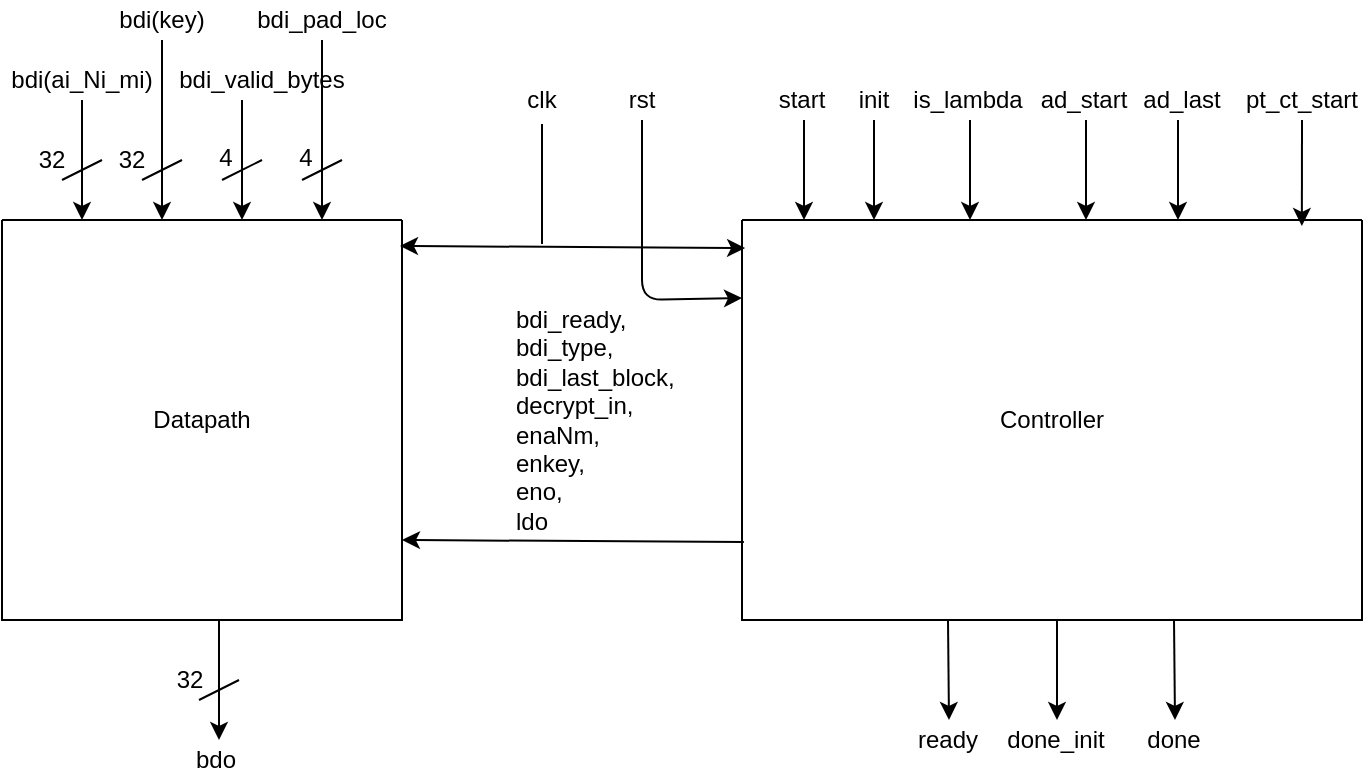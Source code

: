 <mxfile version="15.1.3" type="device"><diagram id="KMKlw7SWMxwpnrBseSM3" name="Page-1"><mxGraphModel dx="852" dy="494" grid="1" gridSize="10" guides="1" tooltips="1" connect="1" arrows="1" fold="1" page="1" pageScale="1" pageWidth="850" pageHeight="1100" math="0" shadow="0"><root><mxCell id="0"/><mxCell id="1" parent="0"/><mxCell id="nDhSzcSx7BfRbhTCjLXv-1" value="" style="swimlane;startSize=0;" parent="1" vertex="1"><mxGeometry x="150" y="160" width="200" height="200" as="geometry"/></mxCell><mxCell id="nDhSzcSx7BfRbhTCjLXv-2" value="Datapath" style="text;html=1;strokeColor=none;fillColor=none;align=center;verticalAlign=middle;whiteSpace=wrap;rounded=0;" parent="1" vertex="1"><mxGeometry x="230" y="250" width="40" height="20" as="geometry"/></mxCell><mxCell id="nDhSzcSx7BfRbhTCjLXv-3" value="" style="swimlane;startSize=0;" parent="1" vertex="1"><mxGeometry x="520" y="160" width="310" height="200" as="geometry"/></mxCell><mxCell id="nDhSzcSx7BfRbhTCjLXv-4" value="Controller" style="text;html=1;strokeColor=none;fillColor=none;align=center;verticalAlign=middle;whiteSpace=wrap;rounded=0;" parent="nDhSzcSx7BfRbhTCjLXv-3" vertex="1"><mxGeometry x="120" y="90" width="70" height="20" as="geometry"/></mxCell><mxCell id="nDhSzcSx7BfRbhTCjLXv-5" value="" style="endArrow=classic;startArrow=classic;html=1;exitX=0.995;exitY=0.065;exitDx=0;exitDy=0;exitPerimeter=0;entryX=0.005;entryY=0.07;entryDx=0;entryDy=0;entryPerimeter=0;" parent="1" source="nDhSzcSx7BfRbhTCjLXv-1" target="nDhSzcSx7BfRbhTCjLXv-3" edge="1"><mxGeometry width="50" height="50" relative="1" as="geometry"><mxPoint x="400" y="280" as="sourcePoint"/><mxPoint x="450" y="230" as="targetPoint"/></mxGeometry></mxCell><mxCell id="nDhSzcSx7BfRbhTCjLXv-6" value="" style="endArrow=none;html=1;" parent="1" edge="1"><mxGeometry width="50" height="50" relative="1" as="geometry"><mxPoint x="420" y="172" as="sourcePoint"/><mxPoint x="420" y="112" as="targetPoint"/></mxGeometry></mxCell><mxCell id="nDhSzcSx7BfRbhTCjLXv-7" value="clk" style="text;html=1;strokeColor=none;fillColor=none;align=center;verticalAlign=middle;whiteSpace=wrap;rounded=0;" parent="1" vertex="1"><mxGeometry x="400" y="90" width="40" height="20" as="geometry"/></mxCell><mxCell id="nDhSzcSx7BfRbhTCjLXv-8" value="" style="endArrow=classic;html=1;" parent="1" edge="1"><mxGeometry width="50" height="50" relative="1" as="geometry"><mxPoint x="470" y="110" as="sourcePoint"/><mxPoint x="520" y="199" as="targetPoint"/><Array as="points"><mxPoint x="470" y="200"/></Array></mxGeometry></mxCell><mxCell id="nDhSzcSx7BfRbhTCjLXv-9" value="rst" style="text;html=1;strokeColor=none;fillColor=none;align=center;verticalAlign=middle;whiteSpace=wrap;rounded=0;" parent="1" vertex="1"><mxGeometry x="450" y="90" width="40" height="20" as="geometry"/></mxCell><mxCell id="nDhSzcSx7BfRbhTCjLXv-10" value="" style="endArrow=classic;html=1;" parent="1" edge="1"><mxGeometry width="50" height="50" relative="1" as="geometry"><mxPoint x="190" y="100" as="sourcePoint"/><mxPoint x="190" y="160" as="targetPoint"/></mxGeometry></mxCell><mxCell id="nDhSzcSx7BfRbhTCjLXv-11" value="" style="endArrow=none;html=1;" parent="1" edge="1"><mxGeometry width="50" height="50" relative="1" as="geometry"><mxPoint x="180" y="140" as="sourcePoint"/><mxPoint x="200" y="130" as="targetPoint"/></mxGeometry></mxCell><mxCell id="nDhSzcSx7BfRbhTCjLXv-12" value="32" style="text;html=1;strokeColor=none;fillColor=none;align=center;verticalAlign=middle;whiteSpace=wrap;rounded=0;" parent="1" vertex="1"><mxGeometry x="155" y="120" width="40" height="20" as="geometry"/></mxCell><mxCell id="nDhSzcSx7BfRbhTCjLXv-13" value="bdi(ai_Ni_mi)" style="text;html=1;strokeColor=none;fillColor=none;align=center;verticalAlign=middle;whiteSpace=wrap;rounded=0;" parent="1" vertex="1"><mxGeometry x="170" y="80" width="40" height="20" as="geometry"/></mxCell><mxCell id="nDhSzcSx7BfRbhTCjLXv-14" value="" style="endArrow=classic;html=1;" parent="1" edge="1"><mxGeometry width="50" height="50" relative="1" as="geometry"><mxPoint x="258.5" y="360" as="sourcePoint"/><mxPoint x="258.5" y="420" as="targetPoint"/></mxGeometry></mxCell><mxCell id="nDhSzcSx7BfRbhTCjLXv-15" value="" style="endArrow=none;html=1;" parent="1" edge="1"><mxGeometry width="50" height="50" relative="1" as="geometry"><mxPoint x="248.5" y="400" as="sourcePoint"/><mxPoint x="268.5" y="390" as="targetPoint"/></mxGeometry></mxCell><mxCell id="nDhSzcSx7BfRbhTCjLXv-16" value="32" style="text;html=1;strokeColor=none;fillColor=none;align=center;verticalAlign=middle;whiteSpace=wrap;rounded=0;" parent="1" vertex="1"><mxGeometry x="223.5" y="380" width="40" height="20" as="geometry"/></mxCell><mxCell id="nDhSzcSx7BfRbhTCjLXv-17" value="bdo" style="text;html=1;strokeColor=none;fillColor=none;align=center;verticalAlign=middle;whiteSpace=wrap;rounded=0;" parent="1" vertex="1"><mxGeometry x="236.5" y="420" width="40" height="20" as="geometry"/></mxCell><mxCell id="nDhSzcSx7BfRbhTCjLXv-19" value="" style="endArrow=classic;html=1;" parent="1" edge="1"><mxGeometry width="50" height="50" relative="1" as="geometry"><mxPoint x="230" y="70" as="sourcePoint"/><mxPoint x="230" y="160" as="targetPoint"/></mxGeometry></mxCell><mxCell id="nDhSzcSx7BfRbhTCjLXv-20" value="" style="endArrow=none;html=1;" parent="1" edge="1"><mxGeometry width="50" height="50" relative="1" as="geometry"><mxPoint x="220" y="140" as="sourcePoint"/><mxPoint x="240" y="130" as="targetPoint"/></mxGeometry></mxCell><mxCell id="nDhSzcSx7BfRbhTCjLXv-21" value="32" style="text;html=1;strokeColor=none;fillColor=none;align=center;verticalAlign=middle;whiteSpace=wrap;rounded=0;" parent="1" vertex="1"><mxGeometry x="195" y="120" width="40" height="20" as="geometry"/></mxCell><mxCell id="nDhSzcSx7BfRbhTCjLXv-22" value="bdi(key)" style="text;html=1;strokeColor=none;fillColor=none;align=center;verticalAlign=middle;whiteSpace=wrap;rounded=0;" parent="1" vertex="1"><mxGeometry x="210" y="50" width="40" height="20" as="geometry"/></mxCell><mxCell id="nDhSzcSx7BfRbhTCjLXv-23" value="" style="endArrow=classic;html=1;" parent="1" edge="1"><mxGeometry width="50" height="50" relative="1" as="geometry"><mxPoint x="270" y="100" as="sourcePoint"/><mxPoint x="270" y="160" as="targetPoint"/></mxGeometry></mxCell><mxCell id="nDhSzcSx7BfRbhTCjLXv-24" value="" style="endArrow=none;html=1;" parent="1" edge="1"><mxGeometry width="50" height="50" relative="1" as="geometry"><mxPoint x="260" y="140" as="sourcePoint"/><mxPoint x="280" y="130" as="targetPoint"/></mxGeometry></mxCell><mxCell id="nDhSzcSx7BfRbhTCjLXv-25" value="4" style="text;html=1;strokeColor=none;fillColor=none;align=center;verticalAlign=middle;whiteSpace=wrap;rounded=0;" parent="1" vertex="1"><mxGeometry x="242" y="119" width="40" height="20" as="geometry"/></mxCell><mxCell id="nDhSzcSx7BfRbhTCjLXv-26" value="bdi_valid_bytes" style="text;html=1;strokeColor=none;fillColor=none;align=center;verticalAlign=middle;whiteSpace=wrap;rounded=0;" parent="1" vertex="1"><mxGeometry x="230" y="80" width="100" height="20" as="geometry"/></mxCell><mxCell id="nDhSzcSx7BfRbhTCjLXv-27" value="" style="endArrow=classic;html=1;" parent="1" edge="1"><mxGeometry width="50" height="50" relative="1" as="geometry"><mxPoint x="310" y="70" as="sourcePoint"/><mxPoint x="310" y="160" as="targetPoint"/></mxGeometry></mxCell><mxCell id="nDhSzcSx7BfRbhTCjLXv-28" value="" style="endArrow=none;html=1;" parent="1" edge="1"><mxGeometry width="50" height="50" relative="1" as="geometry"><mxPoint x="300" y="140" as="sourcePoint"/><mxPoint x="320" y="130" as="targetPoint"/></mxGeometry></mxCell><mxCell id="nDhSzcSx7BfRbhTCjLXv-29" value="4" style="text;html=1;strokeColor=none;fillColor=none;align=center;verticalAlign=middle;whiteSpace=wrap;rounded=0;" parent="1" vertex="1"><mxGeometry x="282" y="119" width="40" height="20" as="geometry"/></mxCell><mxCell id="nDhSzcSx7BfRbhTCjLXv-30" value="bdi_pad_loc" style="text;html=1;strokeColor=none;fillColor=none;align=center;verticalAlign=middle;whiteSpace=wrap;rounded=0;" parent="1" vertex="1"><mxGeometry x="260" y="50" width="100" height="20" as="geometry"/></mxCell><mxCell id="nDhSzcSx7BfRbhTCjLXv-31" value="" style="endArrow=classic;html=1;" parent="1" edge="1"><mxGeometry width="50" height="50" relative="1" as="geometry"><mxPoint x="551" y="110" as="sourcePoint"/><mxPoint x="551" y="160" as="targetPoint"/></mxGeometry></mxCell><mxCell id="nDhSzcSx7BfRbhTCjLXv-32" value="start" style="text;html=1;strokeColor=none;fillColor=none;align=center;verticalAlign=middle;whiteSpace=wrap;rounded=0;" parent="1" vertex="1"><mxGeometry x="530" y="90" width="40" height="20" as="geometry"/></mxCell><mxCell id="nDhSzcSx7BfRbhTCjLXv-33" value="" style="endArrow=classic;html=1;" parent="1" edge="1"><mxGeometry width="50" height="50" relative="1" as="geometry"><mxPoint x="586" y="110" as="sourcePoint"/><mxPoint x="586" y="160" as="targetPoint"/></mxGeometry></mxCell><mxCell id="nDhSzcSx7BfRbhTCjLXv-34" value="init" style="text;html=1;strokeColor=none;fillColor=none;align=center;verticalAlign=middle;whiteSpace=wrap;rounded=0;" parent="1" vertex="1"><mxGeometry x="566" y="90" width="40" height="20" as="geometry"/></mxCell><mxCell id="nDhSzcSx7BfRbhTCjLXv-35" value="" style="endArrow=classic;html=1;" parent="1" edge="1"><mxGeometry width="50" height="50" relative="1" as="geometry"><mxPoint x="634" y="110" as="sourcePoint"/><mxPoint x="634" y="160" as="targetPoint"/></mxGeometry></mxCell><mxCell id="nDhSzcSx7BfRbhTCjLXv-36" value="is_lambda" style="text;html=1;strokeColor=none;fillColor=none;align=center;verticalAlign=middle;whiteSpace=wrap;rounded=0;" parent="1" vertex="1"><mxGeometry x="613" y="90" width="40" height="20" as="geometry"/></mxCell><mxCell id="nDhSzcSx7BfRbhTCjLXv-37" value="" style="endArrow=classic;html=1;" parent="1" edge="1"><mxGeometry width="50" height="50" relative="1" as="geometry"><mxPoint x="692" y="110" as="sourcePoint"/><mxPoint x="692" y="160" as="targetPoint"/></mxGeometry></mxCell><mxCell id="nDhSzcSx7BfRbhTCjLXv-38" value="ad_start" style="text;html=1;strokeColor=none;fillColor=none;align=center;verticalAlign=middle;whiteSpace=wrap;rounded=0;" parent="1" vertex="1"><mxGeometry x="671" y="90" width="40" height="20" as="geometry"/></mxCell><mxCell id="nDhSzcSx7BfRbhTCjLXv-41" value="" style="endArrow=classic;html=1;" parent="1" edge="1"><mxGeometry width="50" height="50" relative="1" as="geometry"><mxPoint x="738" y="110" as="sourcePoint"/><mxPoint x="738" y="160" as="targetPoint"/></mxGeometry></mxCell><mxCell id="nDhSzcSx7BfRbhTCjLXv-42" value="pt_ct_start" style="text;html=1;strokeColor=none;fillColor=none;align=center;verticalAlign=middle;whiteSpace=wrap;rounded=0;" parent="1" vertex="1"><mxGeometry x="780" y="90" width="40" height="20" as="geometry"/></mxCell><mxCell id="nDhSzcSx7BfRbhTCjLXv-43" value="" style="endArrow=classic;html=1;exitX=0.25;exitY=1;exitDx=0;exitDy=0;" parent="1" edge="1"><mxGeometry width="50" height="50" relative="1" as="geometry"><mxPoint x="623" y="360" as="sourcePoint"/><mxPoint x="623.5" y="410" as="targetPoint"/></mxGeometry></mxCell><mxCell id="nDhSzcSx7BfRbhTCjLXv-44" value="ready" style="text;html=1;strokeColor=none;fillColor=none;align=center;verticalAlign=middle;whiteSpace=wrap;rounded=0;" parent="1" vertex="1"><mxGeometry x="602.5" y="410" width="40" height="20" as="geometry"/></mxCell><mxCell id="nDhSzcSx7BfRbhTCjLXv-45" value="" style="endArrow=classic;html=1;" parent="1" edge="1"><mxGeometry width="50" height="50" relative="1" as="geometry"><mxPoint x="677.5" y="360" as="sourcePoint"/><mxPoint x="677.5" y="410" as="targetPoint"/></mxGeometry></mxCell><mxCell id="nDhSzcSx7BfRbhTCjLXv-46" value="done_init" style="text;html=1;strokeColor=none;fillColor=none;align=center;verticalAlign=middle;whiteSpace=wrap;rounded=0;" parent="1" vertex="1"><mxGeometry x="656.5" y="410" width="40" height="20" as="geometry"/></mxCell><mxCell id="nDhSzcSx7BfRbhTCjLXv-48" value="" style="endArrow=classic;html=1;exitX=0.25;exitY=1;exitDx=0;exitDy=0;" parent="1" edge="1"><mxGeometry width="50" height="50" relative="1" as="geometry"><mxPoint x="736" y="360" as="sourcePoint"/><mxPoint x="736.5" y="410" as="targetPoint"/></mxGeometry></mxCell><mxCell id="nDhSzcSx7BfRbhTCjLXv-49" value="done" style="text;html=1;strokeColor=none;fillColor=none;align=center;verticalAlign=middle;whiteSpace=wrap;rounded=0;" parent="1" vertex="1"><mxGeometry x="715.5" y="410" width="40" height="20" as="geometry"/></mxCell><mxCell id="nDhSzcSx7BfRbhTCjLXv-57" value="" style="endArrow=classic;html=1;exitX=0.003;exitY=0.805;exitDx=0;exitDy=0;exitPerimeter=0;" parent="1" source="nDhSzcSx7BfRbhTCjLXv-3" edge="1"><mxGeometry width="50" height="50" relative="1" as="geometry"><mxPoint x="550" y="320" as="sourcePoint"/><mxPoint x="350" y="320" as="targetPoint"/></mxGeometry></mxCell><mxCell id="nDhSzcSx7BfRbhTCjLXv-58" value="&lt;div style=&quot;text-align: justify&quot;&gt;&lt;span&gt;bdi_ready, bdi_type, bdi_last_block, decrypt_in, enaNm,&lt;/span&gt;&lt;/div&gt;&lt;div style=&quot;text-align: justify&quot;&gt;&lt;span&gt;enkey,&lt;/span&gt;&lt;/div&gt;&lt;div style=&quot;text-align: justify&quot;&gt;&lt;span&gt;eno,&lt;/span&gt;&lt;/div&gt;&lt;div style=&quot;text-align: justify&quot;&gt;&lt;span&gt;ldo&lt;/span&gt;&lt;/div&gt;" style="text;html=1;strokeColor=none;fillColor=none;align=center;verticalAlign=middle;whiteSpace=wrap;rounded=0;" parent="1" vertex="1"><mxGeometry x="406" y="190" width="90" height="140" as="geometry"/></mxCell><mxCell id="Z_qc5tF7Nbfgq1hGjNat-1" value="" style="endArrow=classic;html=1;entryX=0.903;entryY=0.015;entryDx=0;entryDy=0;entryPerimeter=0;" edge="1" parent="1" target="nDhSzcSx7BfRbhTCjLXv-3"><mxGeometry width="50" height="50" relative="1" as="geometry"><mxPoint x="800" y="110" as="sourcePoint"/><mxPoint x="799" y="110" as="targetPoint"/></mxGeometry></mxCell><mxCell id="Z_qc5tF7Nbfgq1hGjNat-2" value="ad_last" style="text;html=1;strokeColor=none;fillColor=none;align=center;verticalAlign=middle;whiteSpace=wrap;rounded=0;" vertex="1" parent="1"><mxGeometry x="720" y="90" width="40" height="20" as="geometry"/></mxCell></root></mxGraphModel></diagram></mxfile>